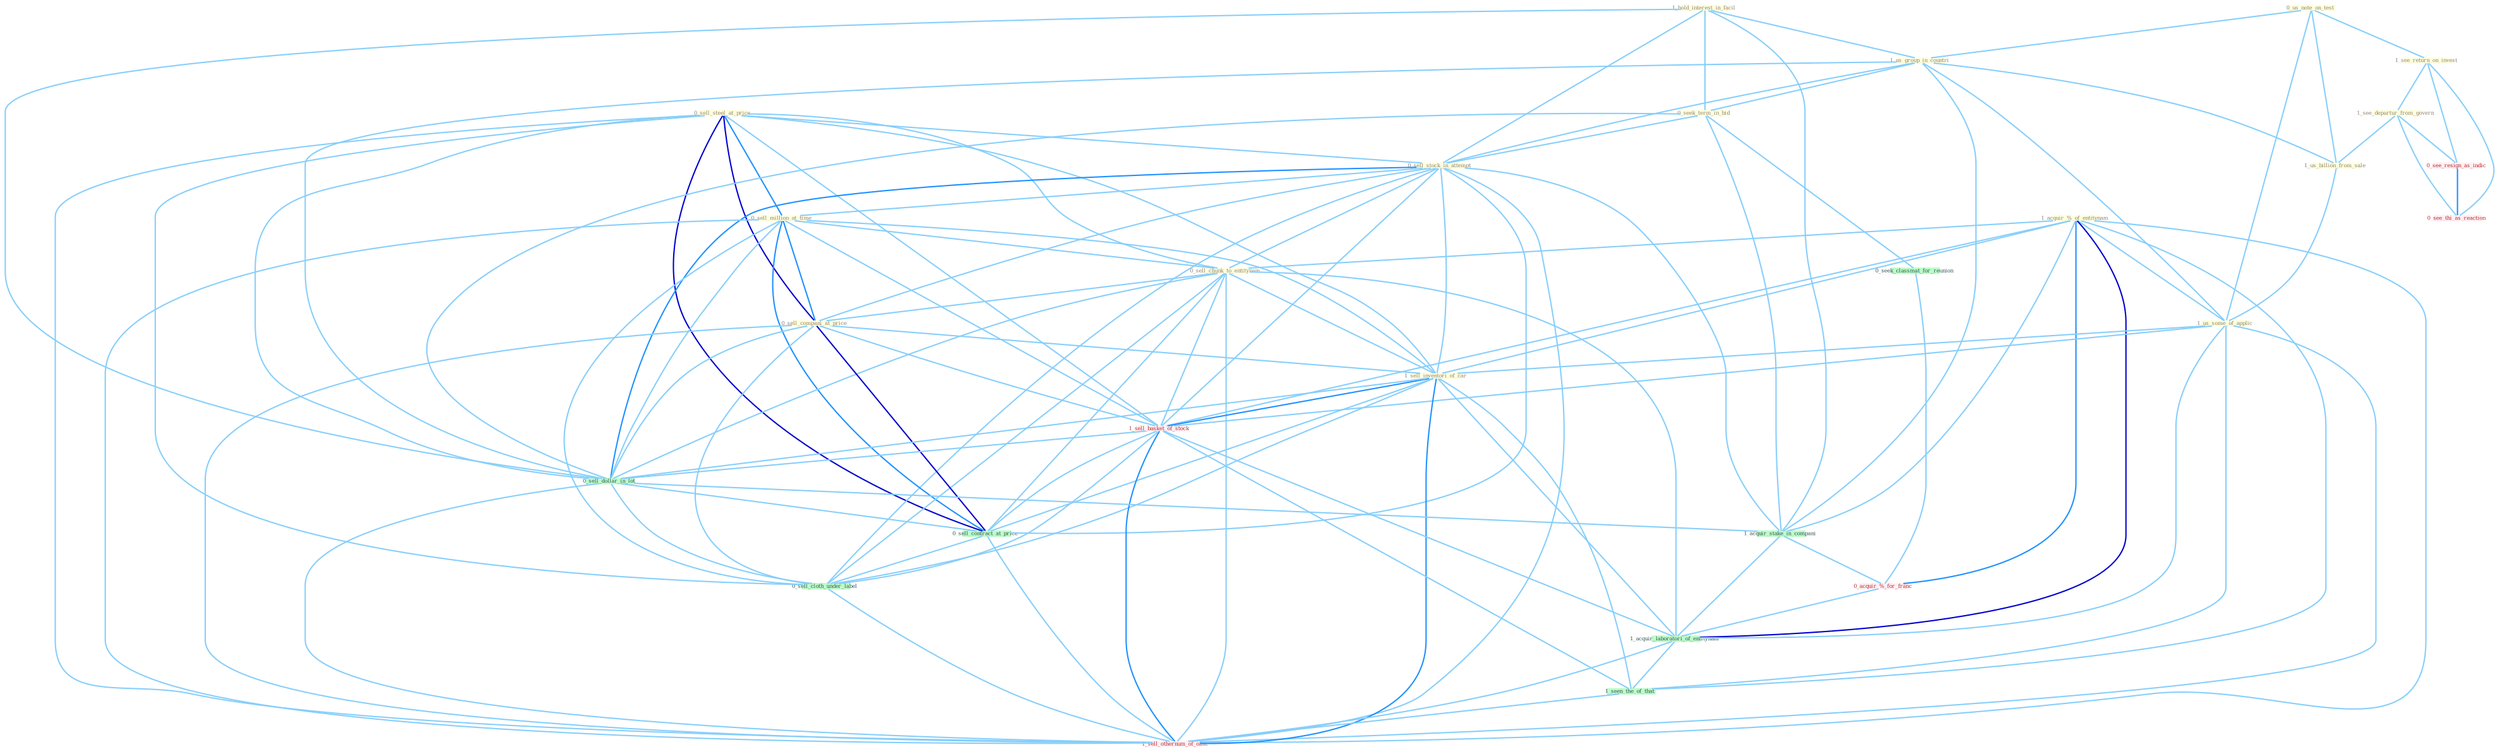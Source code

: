 Graph G{ 
    node
    [shape=polygon,style=filled,width=.5,height=.06,color="#BDFCC9",fixedsize=true,fontsize=4,
    fontcolor="#2f4f4f"];
    {node
    [color="#ffffe0", fontcolor="#8b7d6b"] "1_hold_interest_in_facil " "0_sell_steel_at_price " "0_us_note_on_test " "1_see_return_on_invest " "1_us_group_in_countri " "1_acquir_%_of_entitynam " "0_seek_term_in_bid " "0_sell_stock_in_attempt " "0_sell_million_at_time " "1_see_departur_from_govern " "0_sell_chunk_to_entitynam " "1_us_billion_from_sale " "0_sell_compani_at_price " "1_us_some_of_applic " "1_sell_inventori_of_car "}
{node [color="#fff0f5", fontcolor="#b22222"] "1_sell_basket_of_stock " "0_see_resign_as_indic " "0_acquir_%_for_franc " "1_sell_othernum_of_offic " "0_see_thi_as_reaction "}
edge [color="#B0E2FF"];

	"1_hold_interest_in_facil " -- "1_us_group_in_countri " [w="1", color="#87cefa" ];
	"1_hold_interest_in_facil " -- "0_seek_term_in_bid " [w="1", color="#87cefa" ];
	"1_hold_interest_in_facil " -- "0_sell_stock_in_attempt " [w="1", color="#87cefa" ];
	"1_hold_interest_in_facil " -- "0_sell_dollar_in_lot " [w="1", color="#87cefa" ];
	"1_hold_interest_in_facil " -- "1_acquir_stake_in_compani " [w="1", color="#87cefa" ];
	"0_sell_steel_at_price " -- "0_sell_stock_in_attempt " [w="1", color="#87cefa" ];
	"0_sell_steel_at_price " -- "0_sell_million_at_time " [w="2", color="#1e90ff" , len=0.8];
	"0_sell_steel_at_price " -- "0_sell_chunk_to_entitynam " [w="1", color="#87cefa" ];
	"0_sell_steel_at_price " -- "0_sell_compani_at_price " [w="3", color="#0000cd" , len=0.6];
	"0_sell_steel_at_price " -- "1_sell_inventori_of_car " [w="1", color="#87cefa" ];
	"0_sell_steel_at_price " -- "1_sell_basket_of_stock " [w="1", color="#87cefa" ];
	"0_sell_steel_at_price " -- "0_sell_dollar_in_lot " [w="1", color="#87cefa" ];
	"0_sell_steel_at_price " -- "0_sell_contract_at_price " [w="3", color="#0000cd" , len=0.6];
	"0_sell_steel_at_price " -- "0_sell_cloth_under_label " [w="1", color="#87cefa" ];
	"0_sell_steel_at_price " -- "1_sell_othernum_of_offic " [w="1", color="#87cefa" ];
	"0_us_note_on_test " -- "1_see_return_on_invest " [w="1", color="#87cefa" ];
	"0_us_note_on_test " -- "1_us_group_in_countri " [w="1", color="#87cefa" ];
	"0_us_note_on_test " -- "1_us_billion_from_sale " [w="1", color="#87cefa" ];
	"0_us_note_on_test " -- "1_us_some_of_applic " [w="1", color="#87cefa" ];
	"1_see_return_on_invest " -- "1_see_departur_from_govern " [w="1", color="#87cefa" ];
	"1_see_return_on_invest " -- "0_see_resign_as_indic " [w="1", color="#87cefa" ];
	"1_see_return_on_invest " -- "0_see_thi_as_reaction " [w="1", color="#87cefa" ];
	"1_us_group_in_countri " -- "0_seek_term_in_bid " [w="1", color="#87cefa" ];
	"1_us_group_in_countri " -- "0_sell_stock_in_attempt " [w="1", color="#87cefa" ];
	"1_us_group_in_countri " -- "1_us_billion_from_sale " [w="1", color="#87cefa" ];
	"1_us_group_in_countri " -- "1_us_some_of_applic " [w="1", color="#87cefa" ];
	"1_us_group_in_countri " -- "0_sell_dollar_in_lot " [w="1", color="#87cefa" ];
	"1_us_group_in_countri " -- "1_acquir_stake_in_compani " [w="1", color="#87cefa" ];
	"1_acquir_%_of_entitynam " -- "0_sell_chunk_to_entitynam " [w="1", color="#87cefa" ];
	"1_acquir_%_of_entitynam " -- "1_us_some_of_applic " [w="1", color="#87cefa" ];
	"1_acquir_%_of_entitynam " -- "1_sell_inventori_of_car " [w="1", color="#87cefa" ];
	"1_acquir_%_of_entitynam " -- "1_sell_basket_of_stock " [w="1", color="#87cefa" ];
	"1_acquir_%_of_entitynam " -- "1_acquir_stake_in_compani " [w="1", color="#87cefa" ];
	"1_acquir_%_of_entitynam " -- "0_acquir_%_for_franc " [w="2", color="#1e90ff" , len=0.8];
	"1_acquir_%_of_entitynam " -- "1_acquir_laboratori_of_entitynam " [w="3", color="#0000cd" , len=0.6];
	"1_acquir_%_of_entitynam " -- "1_seen_the_of_that " [w="1", color="#87cefa" ];
	"1_acquir_%_of_entitynam " -- "1_sell_othernum_of_offic " [w="1", color="#87cefa" ];
	"0_seek_term_in_bid " -- "0_sell_stock_in_attempt " [w="1", color="#87cefa" ];
	"0_seek_term_in_bid " -- "0_seek_classmat_for_reunion " [w="1", color="#87cefa" ];
	"0_seek_term_in_bid " -- "0_sell_dollar_in_lot " [w="1", color="#87cefa" ];
	"0_seek_term_in_bid " -- "1_acquir_stake_in_compani " [w="1", color="#87cefa" ];
	"0_sell_stock_in_attempt " -- "0_sell_million_at_time " [w="1", color="#87cefa" ];
	"0_sell_stock_in_attempt " -- "0_sell_chunk_to_entitynam " [w="1", color="#87cefa" ];
	"0_sell_stock_in_attempt " -- "0_sell_compani_at_price " [w="1", color="#87cefa" ];
	"0_sell_stock_in_attempt " -- "1_sell_inventori_of_car " [w="1", color="#87cefa" ];
	"0_sell_stock_in_attempt " -- "1_sell_basket_of_stock " [w="1", color="#87cefa" ];
	"0_sell_stock_in_attempt " -- "0_sell_dollar_in_lot " [w="2", color="#1e90ff" , len=0.8];
	"0_sell_stock_in_attempt " -- "1_acquir_stake_in_compani " [w="1", color="#87cefa" ];
	"0_sell_stock_in_attempt " -- "0_sell_contract_at_price " [w="1", color="#87cefa" ];
	"0_sell_stock_in_attempt " -- "0_sell_cloth_under_label " [w="1", color="#87cefa" ];
	"0_sell_stock_in_attempt " -- "1_sell_othernum_of_offic " [w="1", color="#87cefa" ];
	"0_sell_million_at_time " -- "0_sell_chunk_to_entitynam " [w="1", color="#87cefa" ];
	"0_sell_million_at_time " -- "0_sell_compani_at_price " [w="2", color="#1e90ff" , len=0.8];
	"0_sell_million_at_time " -- "1_sell_inventori_of_car " [w="1", color="#87cefa" ];
	"0_sell_million_at_time " -- "1_sell_basket_of_stock " [w="1", color="#87cefa" ];
	"0_sell_million_at_time " -- "0_sell_dollar_in_lot " [w="1", color="#87cefa" ];
	"0_sell_million_at_time " -- "0_sell_contract_at_price " [w="2", color="#1e90ff" , len=0.8];
	"0_sell_million_at_time " -- "0_sell_cloth_under_label " [w="1", color="#87cefa" ];
	"0_sell_million_at_time " -- "1_sell_othernum_of_offic " [w="1", color="#87cefa" ];
	"1_see_departur_from_govern " -- "1_us_billion_from_sale " [w="1", color="#87cefa" ];
	"1_see_departur_from_govern " -- "0_see_resign_as_indic " [w="1", color="#87cefa" ];
	"1_see_departur_from_govern " -- "0_see_thi_as_reaction " [w="1", color="#87cefa" ];
	"0_sell_chunk_to_entitynam " -- "0_sell_compani_at_price " [w="1", color="#87cefa" ];
	"0_sell_chunk_to_entitynam " -- "1_sell_inventori_of_car " [w="1", color="#87cefa" ];
	"0_sell_chunk_to_entitynam " -- "1_sell_basket_of_stock " [w="1", color="#87cefa" ];
	"0_sell_chunk_to_entitynam " -- "0_sell_dollar_in_lot " [w="1", color="#87cefa" ];
	"0_sell_chunk_to_entitynam " -- "0_sell_contract_at_price " [w="1", color="#87cefa" ];
	"0_sell_chunk_to_entitynam " -- "1_acquir_laboratori_of_entitynam " [w="1", color="#87cefa" ];
	"0_sell_chunk_to_entitynam " -- "0_sell_cloth_under_label " [w="1", color="#87cefa" ];
	"0_sell_chunk_to_entitynam " -- "1_sell_othernum_of_offic " [w="1", color="#87cefa" ];
	"1_us_billion_from_sale " -- "1_us_some_of_applic " [w="1", color="#87cefa" ];
	"0_sell_compani_at_price " -- "1_sell_inventori_of_car " [w="1", color="#87cefa" ];
	"0_sell_compani_at_price " -- "1_sell_basket_of_stock " [w="1", color="#87cefa" ];
	"0_sell_compani_at_price " -- "0_sell_dollar_in_lot " [w="1", color="#87cefa" ];
	"0_sell_compani_at_price " -- "0_sell_contract_at_price " [w="3", color="#0000cd" , len=0.6];
	"0_sell_compani_at_price " -- "0_sell_cloth_under_label " [w="1", color="#87cefa" ];
	"0_sell_compani_at_price " -- "1_sell_othernum_of_offic " [w="1", color="#87cefa" ];
	"1_us_some_of_applic " -- "1_sell_inventori_of_car " [w="1", color="#87cefa" ];
	"1_us_some_of_applic " -- "1_sell_basket_of_stock " [w="1", color="#87cefa" ];
	"1_us_some_of_applic " -- "1_acquir_laboratori_of_entitynam " [w="1", color="#87cefa" ];
	"1_us_some_of_applic " -- "1_seen_the_of_that " [w="1", color="#87cefa" ];
	"1_us_some_of_applic " -- "1_sell_othernum_of_offic " [w="1", color="#87cefa" ];
	"1_sell_inventori_of_car " -- "1_sell_basket_of_stock " [w="2", color="#1e90ff" , len=0.8];
	"1_sell_inventori_of_car " -- "0_sell_dollar_in_lot " [w="1", color="#87cefa" ];
	"1_sell_inventori_of_car " -- "0_sell_contract_at_price " [w="1", color="#87cefa" ];
	"1_sell_inventori_of_car " -- "1_acquir_laboratori_of_entitynam " [w="1", color="#87cefa" ];
	"1_sell_inventori_of_car " -- "0_sell_cloth_under_label " [w="1", color="#87cefa" ];
	"1_sell_inventori_of_car " -- "1_seen_the_of_that " [w="1", color="#87cefa" ];
	"1_sell_inventori_of_car " -- "1_sell_othernum_of_offic " [w="2", color="#1e90ff" , len=0.8];
	"0_seek_classmat_for_reunion " -- "0_acquir_%_for_franc " [w="1", color="#87cefa" ];
	"1_sell_basket_of_stock " -- "0_sell_dollar_in_lot " [w="1", color="#87cefa" ];
	"1_sell_basket_of_stock " -- "0_sell_contract_at_price " [w="1", color="#87cefa" ];
	"1_sell_basket_of_stock " -- "1_acquir_laboratori_of_entitynam " [w="1", color="#87cefa" ];
	"1_sell_basket_of_stock " -- "0_sell_cloth_under_label " [w="1", color="#87cefa" ];
	"1_sell_basket_of_stock " -- "1_seen_the_of_that " [w="1", color="#87cefa" ];
	"1_sell_basket_of_stock " -- "1_sell_othernum_of_offic " [w="2", color="#1e90ff" , len=0.8];
	"0_sell_dollar_in_lot " -- "1_acquir_stake_in_compani " [w="1", color="#87cefa" ];
	"0_sell_dollar_in_lot " -- "0_sell_contract_at_price " [w="1", color="#87cefa" ];
	"0_sell_dollar_in_lot " -- "0_sell_cloth_under_label " [w="1", color="#87cefa" ];
	"0_sell_dollar_in_lot " -- "1_sell_othernum_of_offic " [w="1", color="#87cefa" ];
	"0_see_resign_as_indic " -- "0_see_thi_as_reaction " [w="2", color="#1e90ff" , len=0.8];
	"1_acquir_stake_in_compani " -- "0_acquir_%_for_franc " [w="1", color="#87cefa" ];
	"1_acquir_stake_in_compani " -- "1_acquir_laboratori_of_entitynam " [w="1", color="#87cefa" ];
	"0_acquir_%_for_franc " -- "1_acquir_laboratori_of_entitynam " [w="1", color="#87cefa" ];
	"0_sell_contract_at_price " -- "0_sell_cloth_under_label " [w="1", color="#87cefa" ];
	"0_sell_contract_at_price " -- "1_sell_othernum_of_offic " [w="1", color="#87cefa" ];
	"1_acquir_laboratori_of_entitynam " -- "1_seen_the_of_that " [w="1", color="#87cefa" ];
	"1_acquir_laboratori_of_entitynam " -- "1_sell_othernum_of_offic " [w="1", color="#87cefa" ];
	"0_sell_cloth_under_label " -- "1_sell_othernum_of_offic " [w="1", color="#87cefa" ];
	"1_seen_the_of_that " -- "1_sell_othernum_of_offic " [w="1", color="#87cefa" ];
}